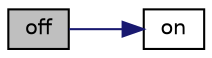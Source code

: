 digraph "off"
{
  edge [fontname="Helvetica",fontsize="10",labelfontname="Helvetica",labelfontsize="10"];
  node [fontname="Helvetica",fontsize="10",shape=record];
  rankdir="LR";
  Node1 [label="off",height=0.2,width=0.4,color="black", fillcolor="grey75", style="filled" fontcolor="black"];
  Node1 -> Node2 [color="midnightblue",fontsize="10",style="solid",fontname="Helvetica"];
  Node2 [label="on",height=0.2,width=0.4,color="black", fillcolor="white", style="filled",URL="$class_selective_reporter.html#a1cbf019e98ce123a5d400bcc2baad28b"];
}
